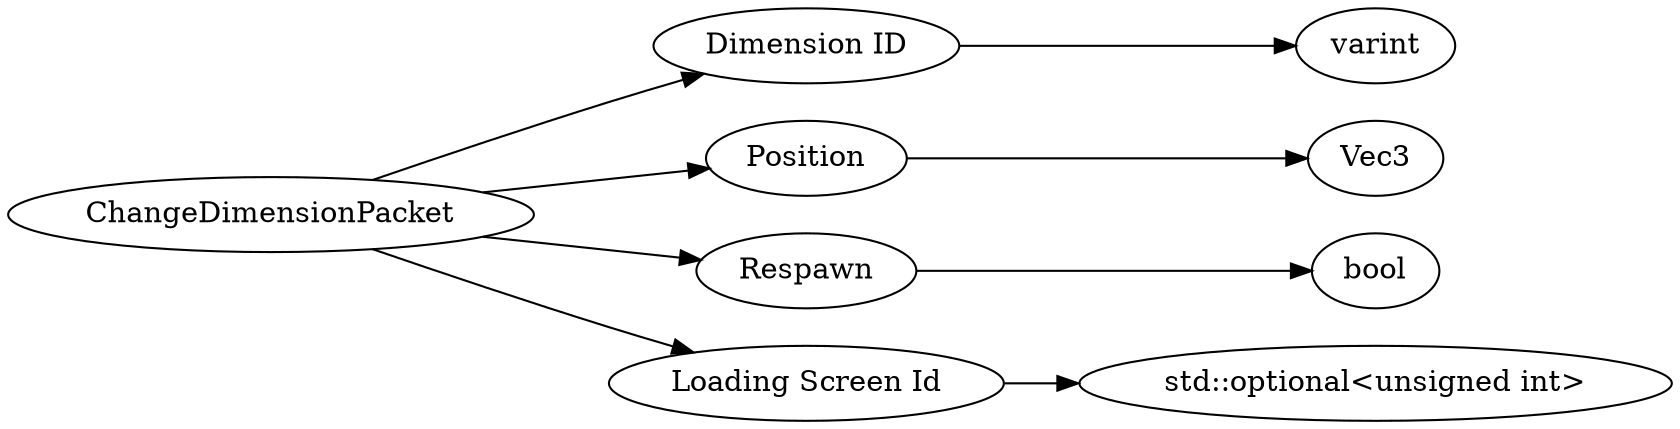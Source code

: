 digraph "ChangeDimensionPacket" {
rankdir = LR
0
0 -> 1
1 -> 2
0 -> 3
3 -> 4
0 -> 5
5 -> 6
0 -> 7
7 -> 11

0 [label="ChangeDimensionPacket",comment="name: \"ChangeDimensionPacket\", typeName: \"\", id: 0, branchId: 61, recurseId: -1, attributes: 0, notes: \"\""];
1 [label="Dimension ID",comment="name: \"Dimension ID\", typeName: \"\", id: 1, branchId: 0, recurseId: -1, attributes: 0, notes: \"Currently supported: (0 -> Overworld, 1 -> Nether, 2 -> The End, 3 -> Undefined)\""];
2 [label="varint",comment="name: \"varint\", typeName: \"\", id: 2, branchId: 0, recurseId: -1, attributes: 512, notes: \"\""];
3 [label="Position",comment="name: \"Position\", typeName: \"Vec3\", id: 3, branchId: 0, recurseId: -1, attributes: 256, notes: \"\""];
4 [label="Vec3",comment="name: \"Vec3\", typeName: \"\", id: 4, branchId: 0, recurseId: -1, attributes: 512, notes: \"\""];
5 [label="Respawn",comment="name: \"Respawn\", typeName: \"\", id: 5, branchId: 0, recurseId: -1, attributes: 0, notes: \"\""];
6 [label="bool",comment="name: \"bool\", typeName: \"\", id: 6, branchId: 0, recurseId: -1, attributes: 512, notes: \"\""];
7 [label="Loading Screen Id",comment="name: \"Loading Screen Id\", typeName: \"std::optional<unsigned int>\", id: 7, branchId: 0, recurseId: -1, attributes: 256, notes: \"Leave empty if there is no loading screen expected on the client. This id needs to be unique and not conflict with any other active loading screens. This is implemented with an unsigned integer incrementing forever, and that is expected to not have collisions when it wraps around back to 0 if that could be a possibility.\""];
11 [label="std::optional<unsigned int>",comment="name: \"std::optional<unsigned int>\", typeName: \"\", id: 11, branchId: 0, recurseId: -1, attributes: 512, notes: \"\""];
{ rank = max;2;4;6;11}

}
